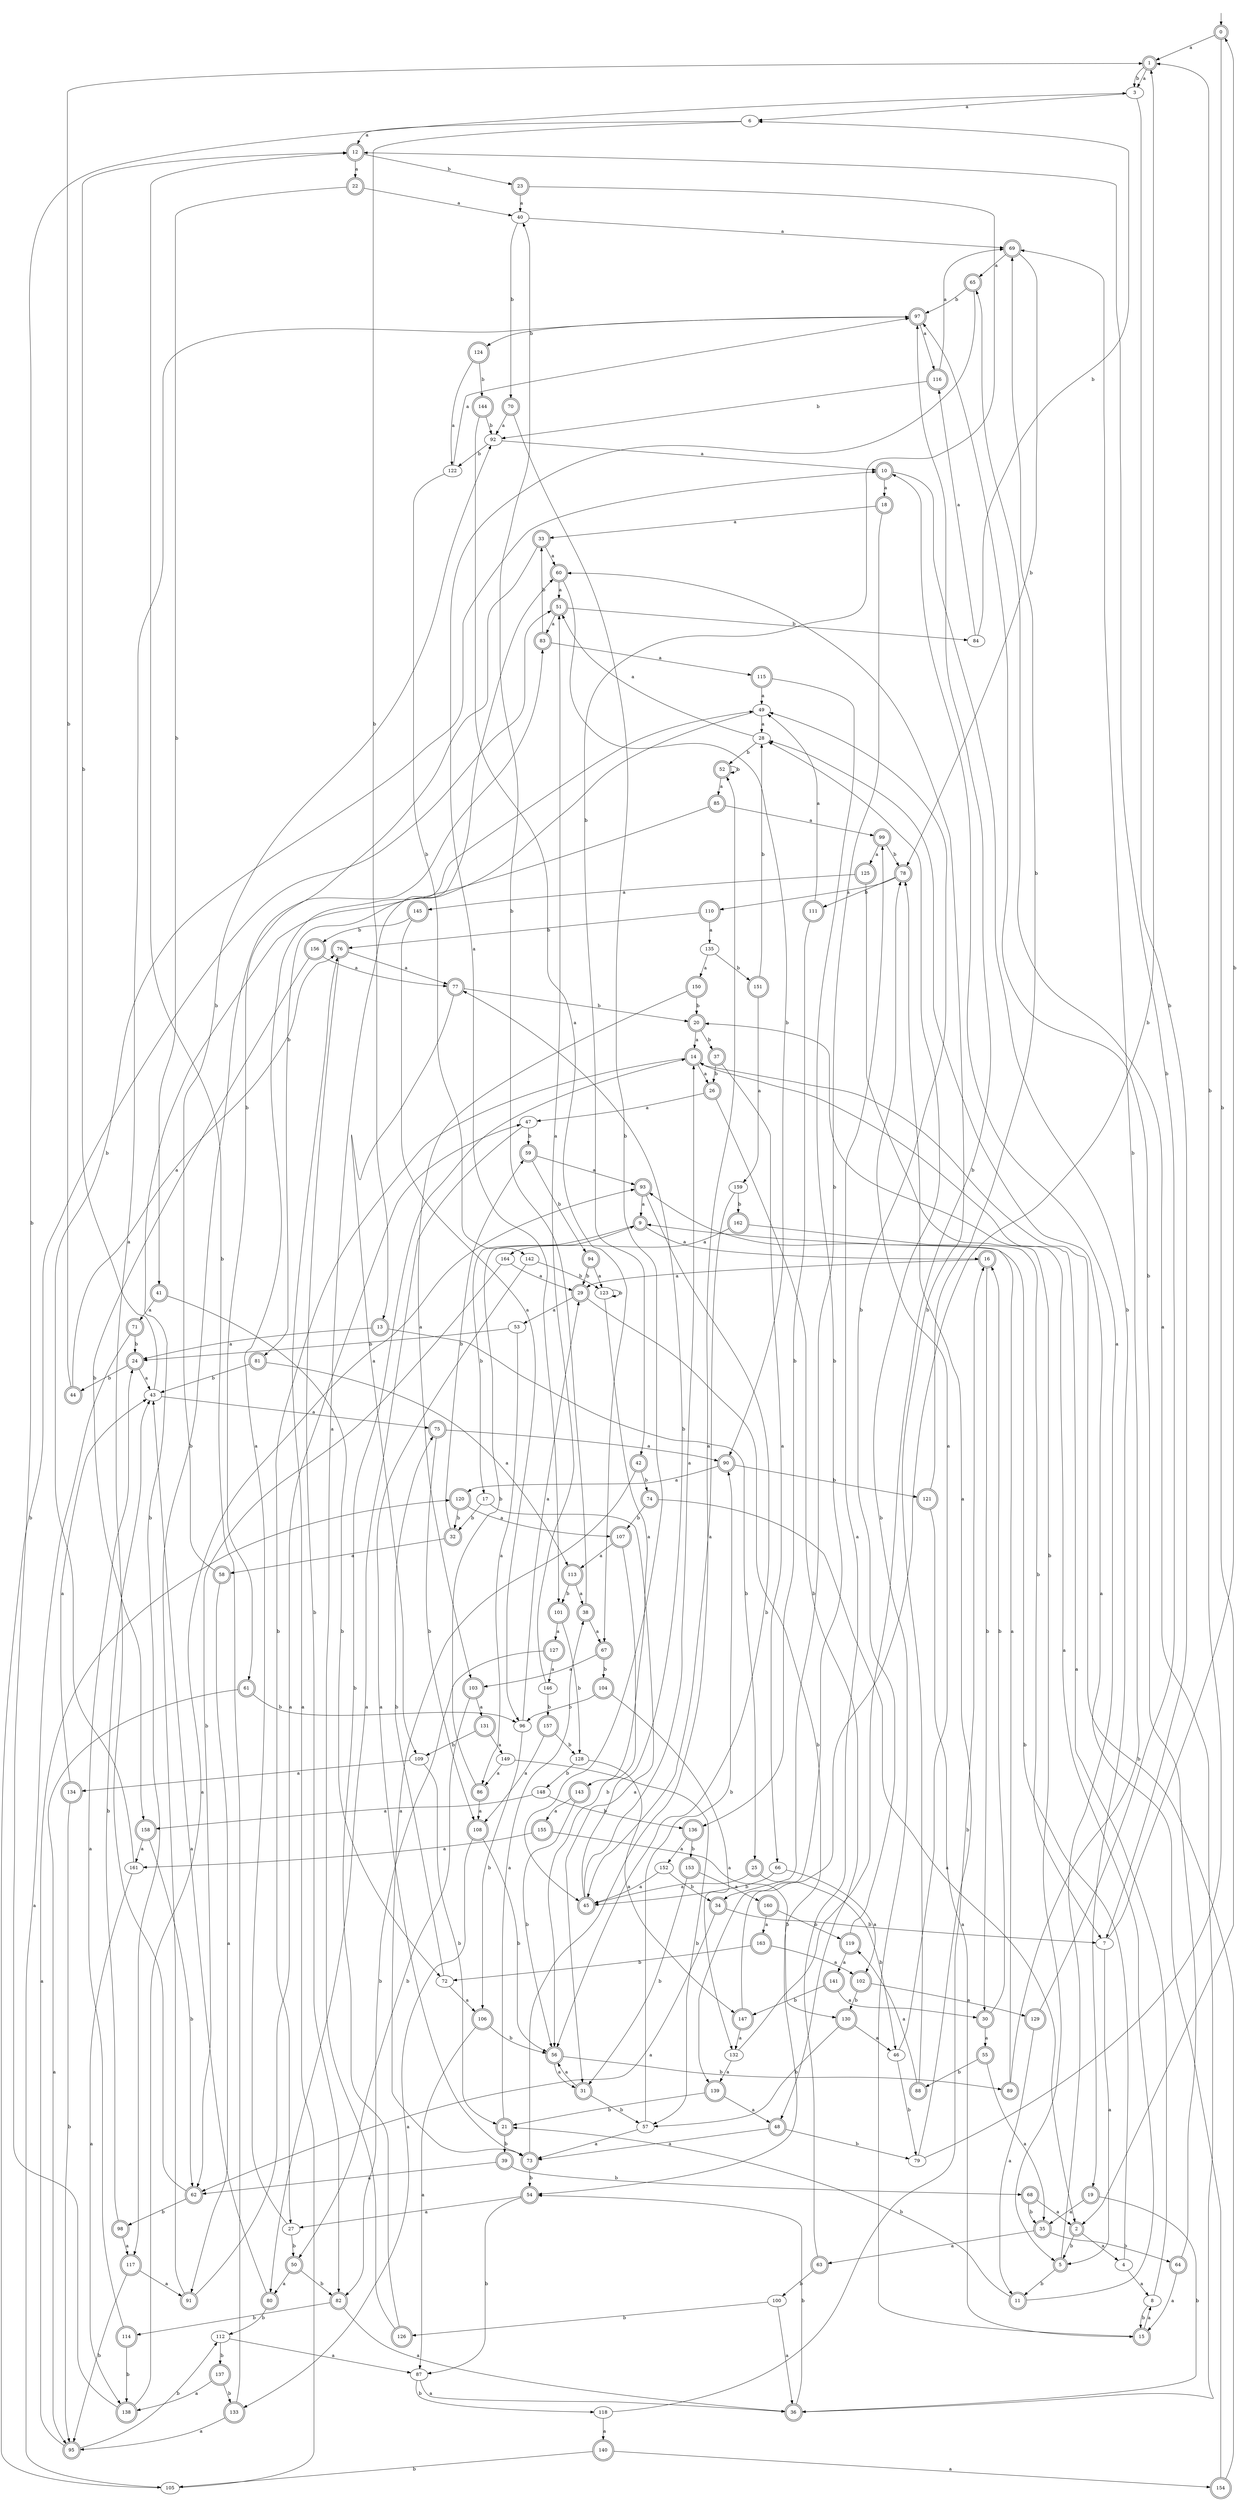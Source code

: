 digraph RandomDFA {
  __start0 [label="", shape=none];
  __start0 -> 0 [label=""];
  0 [shape=circle] [shape=doublecircle]
  0 -> 1 [label="a"]
  0 -> 2 [label="b"]
  1 [shape=doublecircle]
  1 -> 3 [label="a"]
  1 -> 3 [label="b"]
  2 [shape=doublecircle]
  2 -> 4 [label="a"]
  2 -> 5 [label="b"]
  3
  3 -> 6 [label="a"]
  3 -> 7 [label="b"]
  4
  4 -> 8 [label="a"]
  4 -> 9 [label="b"]
  5 [shape=doublecircle]
  5 -> 10 [label="a"]
  5 -> 11 [label="b"]
  6
  6 -> 12 [label="a"]
  6 -> 13 [label="b"]
  7
  7 -> 5 [label="a"]
  7 -> 0 [label="b"]
  8
  8 -> 14 [label="a"]
  8 -> 15 [label="b"]
  9 [shape=doublecircle]
  9 -> 16 [label="a"]
  9 -> 17 [label="b"]
  10 [shape=doublecircle]
  10 -> 18 [label="a"]
  10 -> 19 [label="b"]
  11 [shape=doublecircle]
  11 -> 20 [label="a"]
  11 -> 21 [label="b"]
  12 [shape=doublecircle]
  12 -> 22 [label="a"]
  12 -> 23 [label="b"]
  13 [shape=doublecircle]
  13 -> 24 [label="a"]
  13 -> 25 [label="b"]
  14 [shape=doublecircle]
  14 -> 26 [label="a"]
  14 -> 27 [label="b"]
  15 [shape=doublecircle]
  15 -> 8 [label="a"]
  15 -> 28 [label="b"]
  16 [shape=doublecircle]
  16 -> 29 [label="a"]
  16 -> 30 [label="b"]
  17
  17 -> 31 [label="a"]
  17 -> 32 [label="b"]
  18 [shape=doublecircle]
  18 -> 33 [label="a"]
  18 -> 34 [label="b"]
  19 [shape=doublecircle]
  19 -> 35 [label="a"]
  19 -> 36 [label="b"]
  20 [shape=doublecircle]
  20 -> 14 [label="a"]
  20 -> 37 [label="b"]
  21 [shape=doublecircle]
  21 -> 38 [label="a"]
  21 -> 39 [label="b"]
  22 [shape=doublecircle]
  22 -> 40 [label="a"]
  22 -> 41 [label="b"]
  23 [shape=doublecircle]
  23 -> 40 [label="a"]
  23 -> 42 [label="b"]
  24 [shape=doublecircle]
  24 -> 43 [label="a"]
  24 -> 44 [label="b"]
  25 [shape=doublecircle]
  25 -> 45 [label="a"]
  25 -> 46 [label="b"]
  26 [shape=doublecircle]
  26 -> 47 [label="a"]
  26 -> 48 [label="b"]
  27
  27 -> 49 [label="a"]
  27 -> 50 [label="b"]
  28
  28 -> 51 [label="a"]
  28 -> 52 [label="b"]
  29 [shape=doublecircle]
  29 -> 53 [label="a"]
  29 -> 54 [label="b"]
  30 [shape=doublecircle]
  30 -> 55 [label="a"]
  30 -> 16 [label="b"]
  31 [shape=doublecircle]
  31 -> 56 [label="a"]
  31 -> 57 [label="b"]
  32 [shape=doublecircle]
  32 -> 58 [label="a"]
  32 -> 59 [label="b"]
  33 [shape=doublecircle]
  33 -> 60 [label="a"]
  33 -> 61 [label="b"]
  34 [shape=doublecircle]
  34 -> 62 [label="a"]
  34 -> 7 [label="b"]
  35 [shape=doublecircle]
  35 -> 63 [label="a"]
  35 -> 64 [label="b"]
  36 [shape=doublecircle]
  36 -> 65 [label="a"]
  36 -> 54 [label="b"]
  37 [shape=doublecircle]
  37 -> 66 [label="a"]
  37 -> 26 [label="b"]
  38 [shape=doublecircle]
  38 -> 67 [label="a"]
  38 -> 40 [label="b"]
  39 [shape=doublecircle]
  39 -> 62 [label="a"]
  39 -> 68 [label="b"]
  40
  40 -> 69 [label="a"]
  40 -> 70 [label="b"]
  41 [shape=doublecircle]
  41 -> 71 [label="a"]
  41 -> 72 [label="b"]
  42 [shape=doublecircle]
  42 -> 73 [label="a"]
  42 -> 74 [label="b"]
  43
  43 -> 75 [label="a"]
  43 -> 12 [label="b"]
  44 [shape=doublecircle]
  44 -> 76 [label="a"]
  44 -> 1 [label="b"]
  45 [shape=doublecircle]
  45 -> 14 [label="a"]
  45 -> 77 [label="b"]
  46
  46 -> 78 [label="a"]
  46 -> 79 [label="b"]
  47
  47 -> 80 [label="a"]
  47 -> 59 [label="b"]
  48 [shape=doublecircle]
  48 -> 73 [label="a"]
  48 -> 79 [label="b"]
  49
  49 -> 28 [label="a"]
  49 -> 81 [label="b"]
  50 [shape=doublecircle]
  50 -> 80 [label="a"]
  50 -> 82 [label="b"]
  51 [shape=doublecircle]
  51 -> 83 [label="a"]
  51 -> 84 [label="b"]
  52 [shape=doublecircle]
  52 -> 85 [label="a"]
  52 -> 52 [label="b"]
  53
  53 -> 86 [label="a"]
  53 -> 24 [label="b"]
  54 [shape=doublecircle]
  54 -> 27 [label="a"]
  54 -> 87 [label="b"]
  55 [shape=doublecircle]
  55 -> 35 [label="a"]
  55 -> 88 [label="b"]
  56 [shape=doublecircle]
  56 -> 31 [label="a"]
  56 -> 89 [label="b"]
  57
  57 -> 73 [label="a"]
  57 -> 90 [label="b"]
  58 [shape=doublecircle]
  58 -> 91 [label="a"]
  58 -> 92 [label="b"]
  59 [shape=doublecircle]
  59 -> 93 [label="a"]
  59 -> 94 [label="b"]
  60 [shape=doublecircle]
  60 -> 51 [label="a"]
  60 -> 90 [label="b"]
  61 [shape=doublecircle]
  61 -> 95 [label="a"]
  61 -> 96 [label="b"]
  62 [shape=doublecircle]
  62 -> 97 [label="a"]
  62 -> 98 [label="b"]
  63 [shape=doublecircle]
  63 -> 99 [label="a"]
  63 -> 100 [label="b"]
  64 [shape=doublecircle]
  64 -> 15 [label="a"]
  64 -> 97 [label="b"]
  65 [shape=doublecircle]
  65 -> 101 [label="a"]
  65 -> 97 [label="b"]
  66
  66 -> 102 [label="a"]
  66 -> 45 [label="b"]
  67 [shape=doublecircle]
  67 -> 103 [label="a"]
  67 -> 104 [label="b"]
  68 [shape=doublecircle]
  68 -> 2 [label="a"]
  68 -> 35 [label="b"]
  69 [shape=doublecircle]
  69 -> 65 [label="a"]
  69 -> 78 [label="b"]
  70 [shape=doublecircle]
  70 -> 92 [label="a"]
  70 -> 45 [label="b"]
  71 [shape=doublecircle]
  71 -> 105 [label="a"]
  71 -> 24 [label="b"]
  72
  72 -> 106 [label="a"]
  72 -> 75 [label="b"]
  73 [shape=doublecircle]
  73 -> 52 [label="a"]
  73 -> 54 [label="b"]
  74 [shape=doublecircle]
  74 -> 2 [label="a"]
  74 -> 107 [label="b"]
  75 [shape=doublecircle]
  75 -> 90 [label="a"]
  75 -> 108 [label="b"]
  76 [shape=doublecircle]
  76 -> 77 [label="a"]
  76 -> 82 [label="b"]
  77 [shape=doublecircle]
  77 -> 109 [label="a"]
  77 -> 20 [label="b"]
  78 [shape=doublecircle]
  78 -> 110 [label="a"]
  78 -> 111 [label="b"]
  79
  79 -> 78 [label="a"]
  79 -> 1 [label="b"]
  80 [shape=doublecircle]
  80 -> 43 [label="a"]
  80 -> 112 [label="b"]
  81 [shape=doublecircle]
  81 -> 113 [label="a"]
  81 -> 43 [label="b"]
  82 [shape=doublecircle]
  82 -> 36 [label="a"]
  82 -> 114 [label="b"]
  83 [shape=doublecircle]
  83 -> 115 [label="a"]
  83 -> 33 [label="b"]
  84
  84 -> 116 [label="a"]
  84 -> 6 [label="b"]
  85 [shape=doublecircle]
  85 -> 99 [label="a"]
  85 -> 117 [label="b"]
  86 [shape=doublecircle]
  86 -> 108 [label="a"]
  86 -> 9 [label="b"]
  87
  87 -> 36 [label="a"]
  87 -> 118 [label="b"]
  88 [shape=doublecircle]
  88 -> 119 [label="a"]
  88 -> 60 [label="b"]
  89 [shape=doublecircle]
  89 -> 93 [label="a"]
  89 -> 69 [label="b"]
  90 [shape=doublecircle]
  90 -> 120 [label="a"]
  90 -> 121 [label="b"]
  91 [shape=doublecircle]
  91 -> 47 [label="a"]
  91 -> 83 [label="b"]
  92
  92 -> 10 [label="a"]
  92 -> 122 [label="b"]
  93 [shape=doublecircle]
  93 -> 9 [label="a"]
  93 -> 56 [label="b"]
  94 [shape=doublecircle]
  94 -> 123 [label="a"]
  94 -> 29 [label="b"]
  95 [shape=doublecircle]
  95 -> 120 [label="a"]
  95 -> 112 [label="b"]
  96
  96 -> 29 [label="a"]
  96 -> 106 [label="b"]
  97 [shape=doublecircle]
  97 -> 116 [label="a"]
  97 -> 124 [label="b"]
  98 [shape=doublecircle]
  98 -> 117 [label="a"]
  98 -> 43 [label="b"]
  99 [shape=doublecircle]
  99 -> 125 [label="a"]
  99 -> 78 [label="b"]
  100
  100 -> 36 [label="a"]
  100 -> 126 [label="b"]
  101 [shape=doublecircle]
  101 -> 127 [label="a"]
  101 -> 128 [label="b"]
  102 [shape=doublecircle]
  102 -> 129 [label="a"]
  102 -> 130 [label="b"]
  103 [shape=doublecircle]
  103 -> 131 [label="a"]
  103 -> 50 [label="b"]
  104 [shape=doublecircle]
  104 -> 132 [label="a"]
  104 -> 96 [label="b"]
  105
  105 -> 76 [label="a"]
  105 -> 51 [label="b"]
  106 [shape=doublecircle]
  106 -> 87 [label="a"]
  106 -> 56 [label="b"]
  107 [shape=doublecircle]
  107 -> 113 [label="a"]
  107 -> 56 [label="b"]
  108 [shape=doublecircle]
  108 -> 133 [label="a"]
  108 -> 56 [label="b"]
  109
  109 -> 134 [label="a"]
  109 -> 21 [label="b"]
  110 [shape=doublecircle]
  110 -> 135 [label="a"]
  110 -> 76 [label="b"]
  111 [shape=doublecircle]
  111 -> 49 [label="a"]
  111 -> 136 [label="b"]
  112
  112 -> 87 [label="a"]
  112 -> 137 [label="b"]
  113 [shape=doublecircle]
  113 -> 38 [label="a"]
  113 -> 101 [label="b"]
  114 [shape=doublecircle]
  114 -> 24 [label="a"]
  114 -> 138 [label="b"]
  115 [shape=doublecircle]
  115 -> 49 [label="a"]
  115 -> 139 [label="b"]
  116 [shape=doublecircle]
  116 -> 69 [label="a"]
  116 -> 92 [label="b"]
  117 [shape=doublecircle]
  117 -> 91 [label="a"]
  117 -> 95 [label="b"]
  118
  118 -> 140 [label="a"]
  118 -> 16 [label="b"]
  119 [shape=doublecircle]
  119 -> 141 [label="a"]
  119 -> 49 [label="b"]
  120 [shape=doublecircle]
  120 -> 107 [label="a"]
  120 -> 32 [label="b"]
  121 [shape=doublecircle]
  121 -> 15 [label="a"]
  121 -> 69 [label="b"]
  122
  122 -> 97 [label="a"]
  122 -> 142 [label="b"]
  123
  123 -> 143 [label="a"]
  123 -> 123 [label="b"]
  124 [shape=doublecircle]
  124 -> 122 [label="a"]
  124 -> 144 [label="b"]
  125 [shape=doublecircle]
  125 -> 145 [label="a"]
  125 -> 5 [label="b"]
  126 [shape=doublecircle]
  126 -> 60 [label="a"]
  126 -> 14 [label="b"]
  127 [shape=doublecircle]
  127 -> 146 [label="a"]
  127 -> 82 [label="b"]
  128
  128 -> 147 [label="a"]
  128 -> 148 [label="b"]
  129 [shape=doublecircle]
  129 -> 11 [label="a"]
  129 -> 12 [label="b"]
  130 [shape=doublecircle]
  130 -> 46 [label="a"]
  130 -> 57 [label="b"]
  131 [shape=doublecircle]
  131 -> 149 [label="a"]
  131 -> 109 [label="b"]
  132
  132 -> 139 [label="a"]
  132 -> 97 [label="b"]
  133 [shape=doublecircle]
  133 -> 95 [label="a"]
  133 -> 12 [label="b"]
  134 [shape=doublecircle]
  134 -> 43 [label="a"]
  134 -> 95 [label="b"]
  135
  135 -> 150 [label="a"]
  135 -> 151 [label="b"]
  136 [shape=doublecircle]
  136 -> 152 [label="a"]
  136 -> 153 [label="b"]
  137 [shape=doublecircle]
  137 -> 138 [label="a"]
  137 -> 133 [label="b"]
  138 [shape=doublecircle]
  138 -> 93 [label="a"]
  138 -> 3 [label="b"]
  139 [shape=doublecircle]
  139 -> 48 [label="a"]
  139 -> 21 [label="b"]
  140 [shape=doublecircle]
  140 -> 154 [label="a"]
  140 -> 105 [label="b"]
  141 [shape=doublecircle]
  141 -> 30 [label="a"]
  141 -> 147 [label="b"]
  142
  142 -> 73 [label="a"]
  142 -> 123 [label="b"]
  143 [shape=doublecircle]
  143 -> 155 [label="a"]
  143 -> 56 [label="b"]
  144 [shape=doublecircle]
  144 -> 67 [label="a"]
  144 -> 92 [label="b"]
  145 [shape=doublecircle]
  145 -> 96 [label="a"]
  145 -> 156 [label="b"]
  146
  146 -> 51 [label="a"]
  146 -> 157 [label="b"]
  147 [shape=doublecircle]
  147 -> 132 [label="a"]
  147 -> 1 [label="b"]
  148
  148 -> 158 [label="a"]
  148 -> 136 [label="b"]
  149
  149 -> 86 [label="a"]
  149 -> 57 [label="b"]
  150 [shape=doublecircle]
  150 -> 103 [label="a"]
  150 -> 20 [label="b"]
  151 [shape=doublecircle]
  151 -> 159 [label="a"]
  151 -> 28 [label="b"]
  152
  152 -> 45 [label="a"]
  152 -> 34 [label="b"]
  153 [shape=doublecircle]
  153 -> 160 [label="a"]
  153 -> 31 [label="b"]
  154 [shape=doublecircle]
  154 -> 28 [label="a"]
  154 -> 14 [label="b"]
  155 [shape=doublecircle]
  155 -> 161 [label="a"]
  155 -> 130 [label="b"]
  156 [shape=doublecircle]
  156 -> 77 [label="a"]
  156 -> 158 [label="b"]
  157 [shape=doublecircle]
  157 -> 108 [label="a"]
  157 -> 128 [label="b"]
  158 [shape=doublecircle]
  158 -> 161 [label="a"]
  158 -> 62 [label="b"]
  159
  159 -> 45 [label="a"]
  159 -> 162 [label="b"]
  160 [shape=doublecircle]
  160 -> 163 [label="a"]
  160 -> 119 [label="b"]
  161
  161 -> 138 [label="a"]
  161 -> 10 [label="b"]
  162 [shape=doublecircle]
  162 -> 164 [label="a"]
  162 -> 7 [label="b"]
  163 [shape=doublecircle]
  163 -> 102 [label="a"]
  163 -> 72 [label="b"]
  164
  164 -> 29 [label="a"]
  164 -> 62 [label="b"]
}
